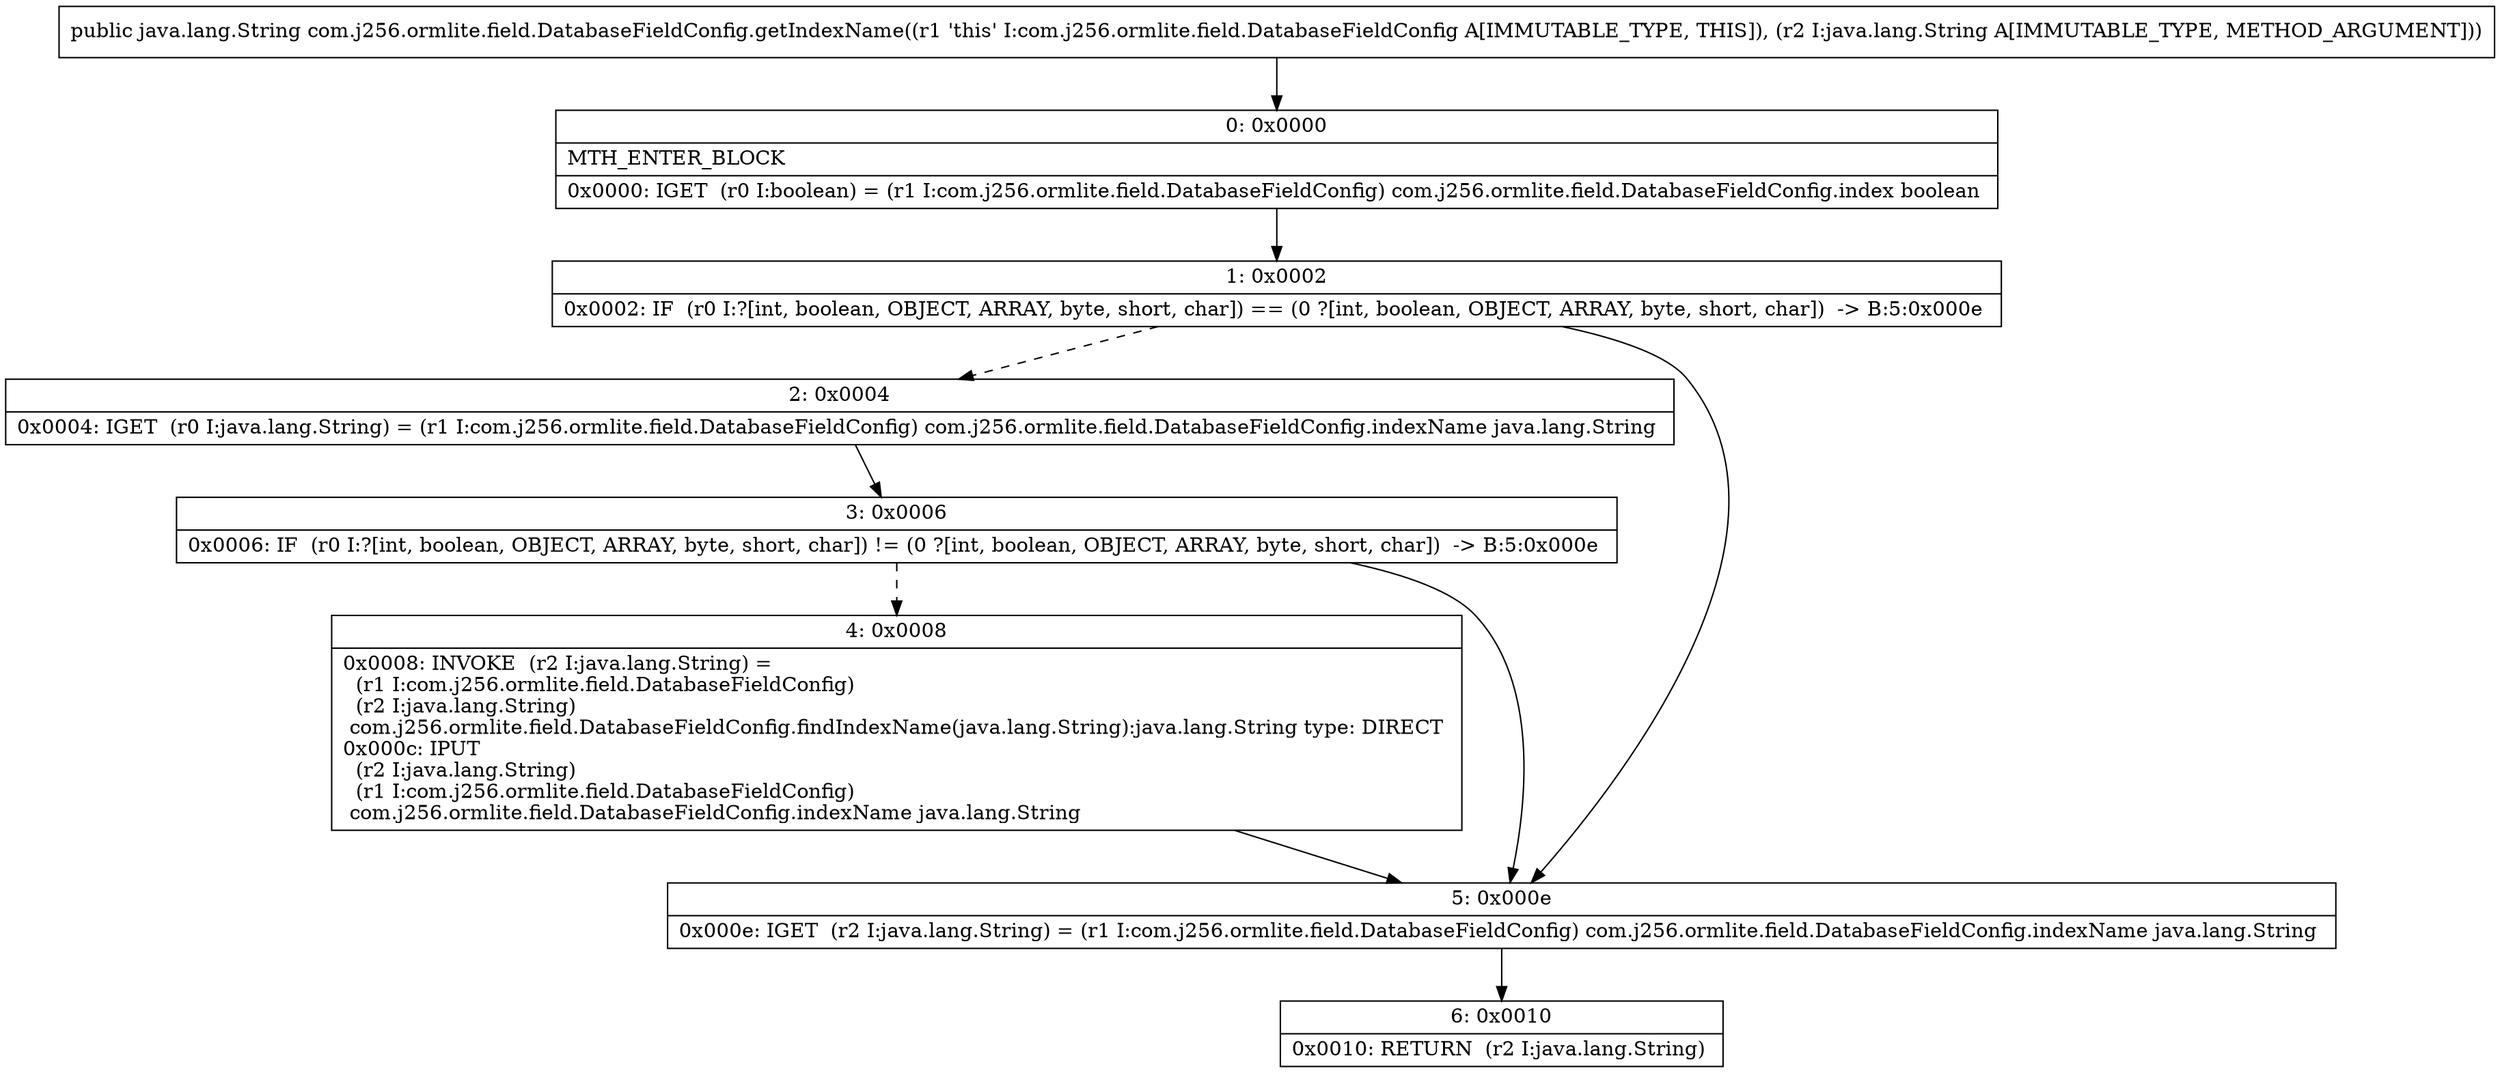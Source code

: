 digraph "CFG forcom.j256.ormlite.field.DatabaseFieldConfig.getIndexName(Ljava\/lang\/String;)Ljava\/lang\/String;" {
Node_0 [shape=record,label="{0\:\ 0x0000|MTH_ENTER_BLOCK\l|0x0000: IGET  (r0 I:boolean) = (r1 I:com.j256.ormlite.field.DatabaseFieldConfig) com.j256.ormlite.field.DatabaseFieldConfig.index boolean \l}"];
Node_1 [shape=record,label="{1\:\ 0x0002|0x0002: IF  (r0 I:?[int, boolean, OBJECT, ARRAY, byte, short, char]) == (0 ?[int, boolean, OBJECT, ARRAY, byte, short, char])  \-\> B:5:0x000e \l}"];
Node_2 [shape=record,label="{2\:\ 0x0004|0x0004: IGET  (r0 I:java.lang.String) = (r1 I:com.j256.ormlite.field.DatabaseFieldConfig) com.j256.ormlite.field.DatabaseFieldConfig.indexName java.lang.String \l}"];
Node_3 [shape=record,label="{3\:\ 0x0006|0x0006: IF  (r0 I:?[int, boolean, OBJECT, ARRAY, byte, short, char]) != (0 ?[int, boolean, OBJECT, ARRAY, byte, short, char])  \-\> B:5:0x000e \l}"];
Node_4 [shape=record,label="{4\:\ 0x0008|0x0008: INVOKE  (r2 I:java.lang.String) = \l  (r1 I:com.j256.ormlite.field.DatabaseFieldConfig)\l  (r2 I:java.lang.String)\l com.j256.ormlite.field.DatabaseFieldConfig.findIndexName(java.lang.String):java.lang.String type: DIRECT \l0x000c: IPUT  \l  (r2 I:java.lang.String)\l  (r1 I:com.j256.ormlite.field.DatabaseFieldConfig)\l com.j256.ormlite.field.DatabaseFieldConfig.indexName java.lang.String \l}"];
Node_5 [shape=record,label="{5\:\ 0x000e|0x000e: IGET  (r2 I:java.lang.String) = (r1 I:com.j256.ormlite.field.DatabaseFieldConfig) com.j256.ormlite.field.DatabaseFieldConfig.indexName java.lang.String \l}"];
Node_6 [shape=record,label="{6\:\ 0x0010|0x0010: RETURN  (r2 I:java.lang.String) \l}"];
MethodNode[shape=record,label="{public java.lang.String com.j256.ormlite.field.DatabaseFieldConfig.getIndexName((r1 'this' I:com.j256.ormlite.field.DatabaseFieldConfig A[IMMUTABLE_TYPE, THIS]), (r2 I:java.lang.String A[IMMUTABLE_TYPE, METHOD_ARGUMENT])) }"];
MethodNode -> Node_0;
Node_0 -> Node_1;
Node_1 -> Node_2[style=dashed];
Node_1 -> Node_5;
Node_2 -> Node_3;
Node_3 -> Node_4[style=dashed];
Node_3 -> Node_5;
Node_4 -> Node_5;
Node_5 -> Node_6;
}

